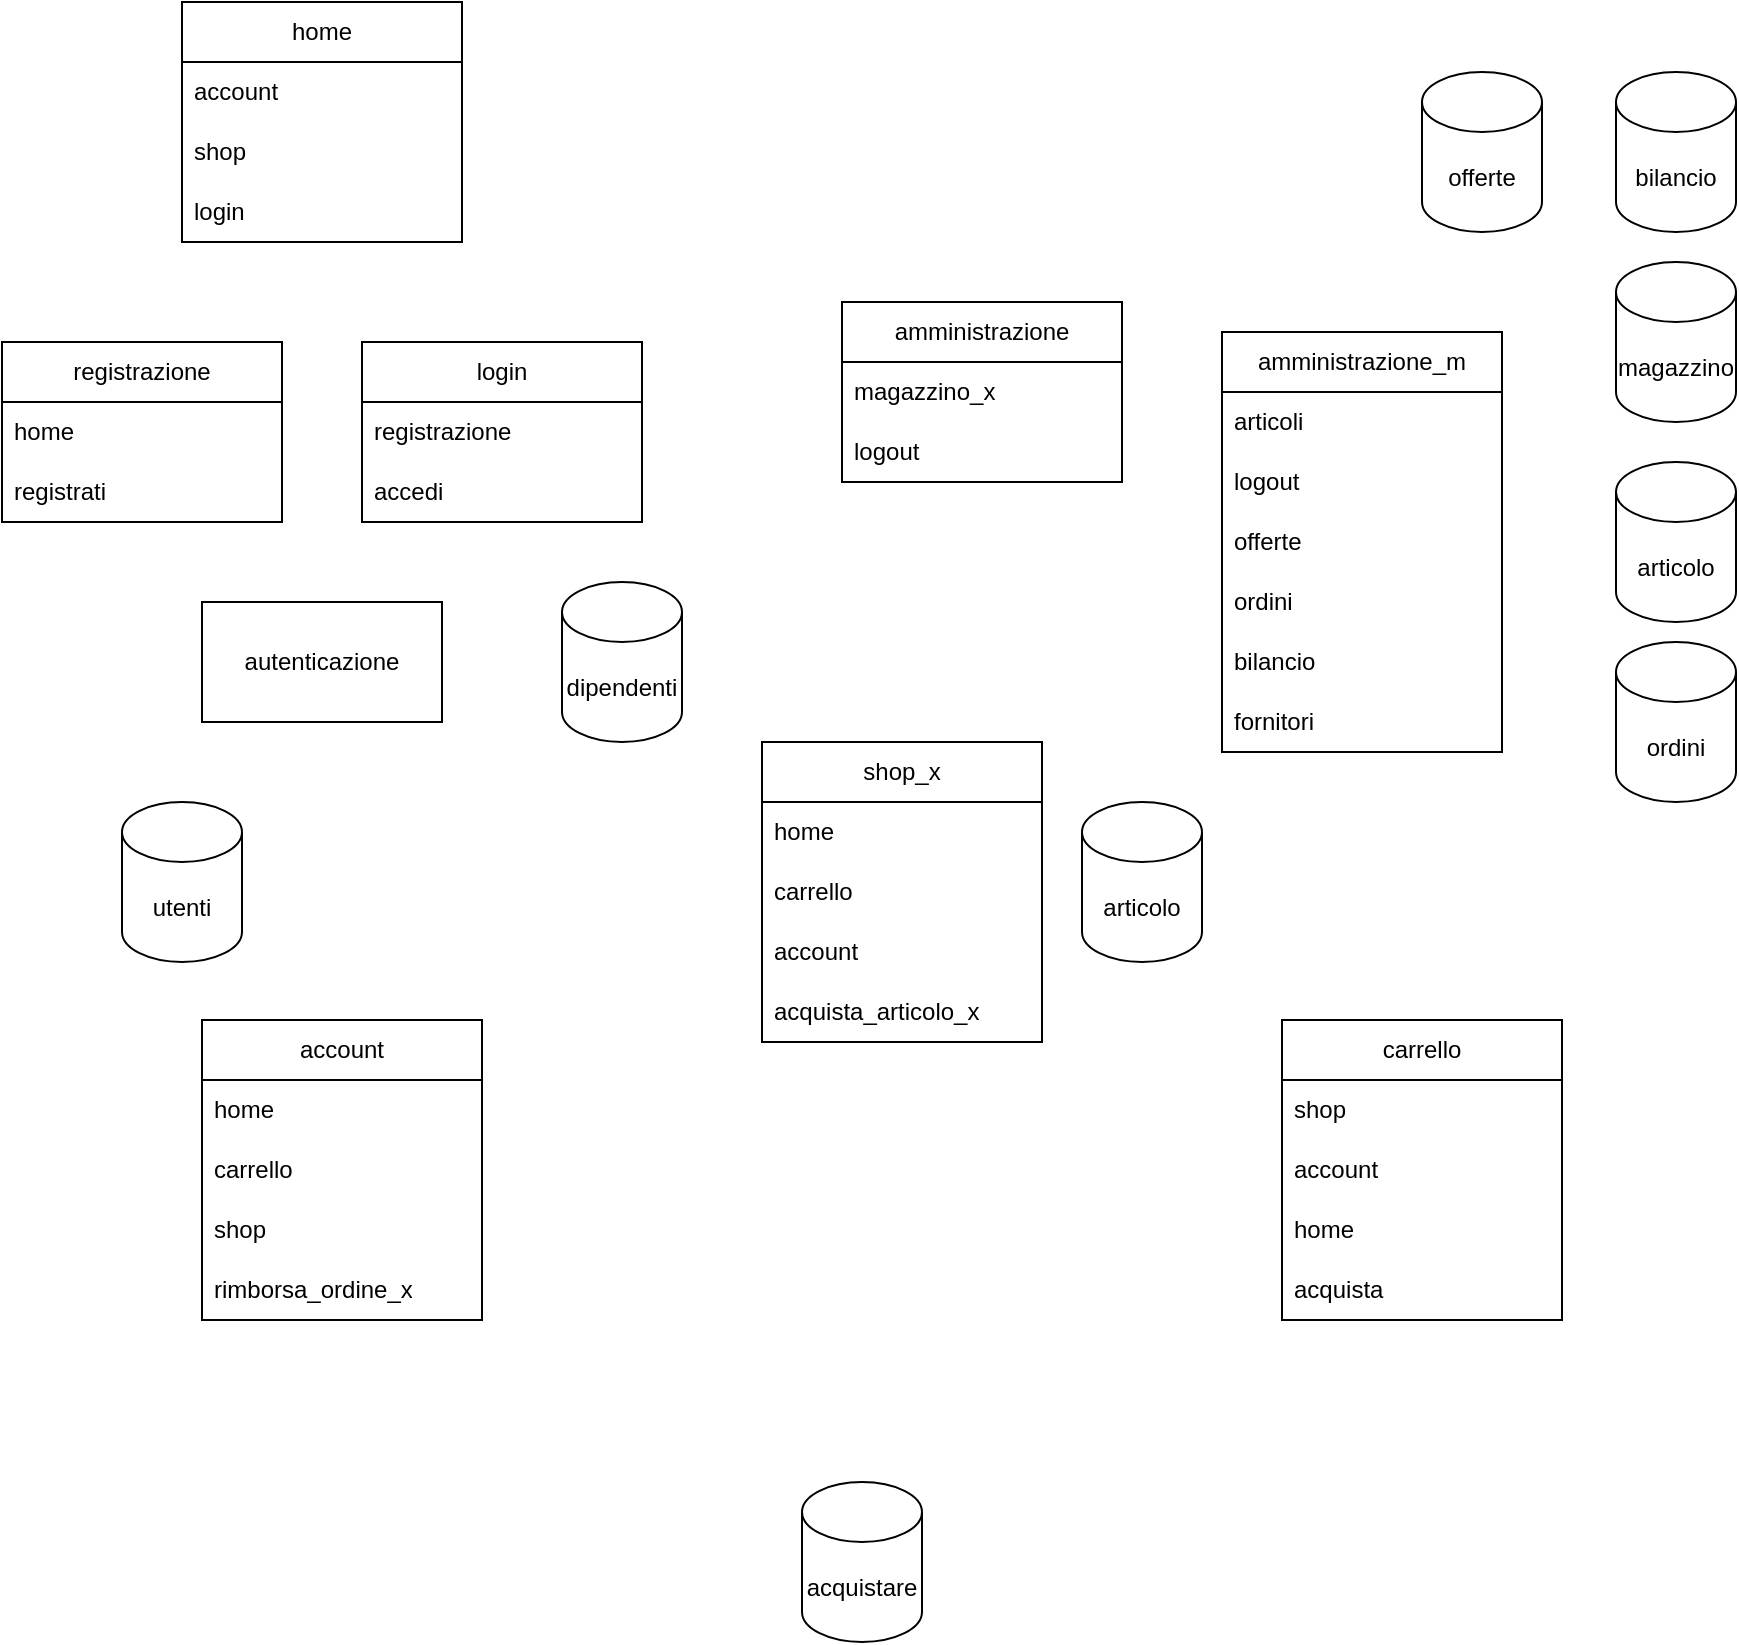 <mxfile version="21.3.2" type="device">
  <diagram name="Pagina-1" id="yAc_jAHaFsXyHDSnvy8q">
    <mxGraphModel dx="912" dy="816" grid="1" gridSize="10" guides="1" tooltips="1" connect="1" arrows="1" fold="1" page="1" pageScale="1" pageWidth="827" pageHeight="1169" math="0" shadow="0">
      <root>
        <mxCell id="0" />
        <mxCell id="1" parent="0" />
        <mxCell id="OdpAyaXRCorN0vdMtEcc-62" value="shop_x" style="swimlane;fontStyle=0;childLayout=stackLayout;horizontal=1;startSize=30;horizontalStack=0;resizeParent=1;resizeParentMax=0;resizeLast=0;collapsible=1;marginBottom=0;whiteSpace=wrap;html=1;" vertex="1" parent="1">
          <mxGeometry x="400" y="880" width="140" height="150" as="geometry" />
        </mxCell>
        <mxCell id="OdpAyaXRCorN0vdMtEcc-65" value="home" style="text;strokeColor=none;fillColor=none;align=left;verticalAlign=middle;spacingLeft=4;spacingRight=4;overflow=hidden;points=[[0,0.5],[1,0.5]];portConstraint=eastwest;rotatable=0;whiteSpace=wrap;html=1;" vertex="1" parent="OdpAyaXRCorN0vdMtEcc-62">
          <mxGeometry y="30" width="140" height="30" as="geometry" />
        </mxCell>
        <mxCell id="OdpAyaXRCorN0vdMtEcc-66" value="carrello" style="text;strokeColor=none;fillColor=none;align=left;verticalAlign=middle;spacingLeft=4;spacingRight=4;overflow=hidden;points=[[0,0.5],[1,0.5]];portConstraint=eastwest;rotatable=0;whiteSpace=wrap;html=1;" vertex="1" parent="OdpAyaXRCorN0vdMtEcc-62">
          <mxGeometry y="60" width="140" height="30" as="geometry" />
        </mxCell>
        <mxCell id="OdpAyaXRCorN0vdMtEcc-102" value="account" style="text;strokeColor=none;fillColor=none;align=left;verticalAlign=middle;spacingLeft=4;spacingRight=4;overflow=hidden;points=[[0,0.5],[1,0.5]];portConstraint=eastwest;rotatable=0;whiteSpace=wrap;html=1;" vertex="1" parent="OdpAyaXRCorN0vdMtEcc-62">
          <mxGeometry y="90" width="140" height="30" as="geometry" />
        </mxCell>
        <mxCell id="OdpAyaXRCorN0vdMtEcc-107" value="acquista_articolo_x" style="text;strokeColor=none;fillColor=none;align=left;verticalAlign=middle;spacingLeft=4;spacingRight=4;overflow=hidden;points=[[0,0.5],[1,0.5]];portConstraint=eastwest;rotatable=0;whiteSpace=wrap;html=1;" vertex="1" parent="OdpAyaXRCorN0vdMtEcc-62">
          <mxGeometry y="120" width="140" height="30" as="geometry" />
        </mxCell>
        <mxCell id="OdpAyaXRCorN0vdMtEcc-67" value="home" style="swimlane;fontStyle=0;childLayout=stackLayout;horizontal=1;startSize=30;horizontalStack=0;resizeParent=1;resizeParentMax=0;resizeLast=0;collapsible=1;marginBottom=0;whiteSpace=wrap;html=1;" vertex="1" parent="1">
          <mxGeometry x="110" y="510" width="140" height="120" as="geometry" />
        </mxCell>
        <mxCell id="OdpAyaXRCorN0vdMtEcc-68" value="account" style="text;strokeColor=none;fillColor=none;align=left;verticalAlign=middle;spacingLeft=4;spacingRight=4;overflow=hidden;points=[[0,0.5],[1,0.5]];portConstraint=eastwest;rotatable=0;whiteSpace=wrap;html=1;" vertex="1" parent="OdpAyaXRCorN0vdMtEcc-67">
          <mxGeometry y="30" width="140" height="30" as="geometry" />
        </mxCell>
        <mxCell id="OdpAyaXRCorN0vdMtEcc-69" value="shop" style="text;strokeColor=none;fillColor=none;align=left;verticalAlign=middle;spacingLeft=4;spacingRight=4;overflow=hidden;points=[[0,0.5],[1,0.5]];portConstraint=eastwest;rotatable=0;whiteSpace=wrap;html=1;" vertex="1" parent="OdpAyaXRCorN0vdMtEcc-67">
          <mxGeometry y="60" width="140" height="30" as="geometry" />
        </mxCell>
        <mxCell id="OdpAyaXRCorN0vdMtEcc-70" value="login" style="text;strokeColor=none;fillColor=none;align=left;verticalAlign=middle;spacingLeft=4;spacingRight=4;overflow=hidden;points=[[0,0.5],[1,0.5]];portConstraint=eastwest;rotatable=0;whiteSpace=wrap;html=1;" vertex="1" parent="OdpAyaXRCorN0vdMtEcc-67">
          <mxGeometry y="90" width="140" height="30" as="geometry" />
        </mxCell>
        <mxCell id="OdpAyaXRCorN0vdMtEcc-71" value="login" style="swimlane;fontStyle=0;childLayout=stackLayout;horizontal=1;startSize=30;horizontalStack=0;resizeParent=1;resizeParentMax=0;resizeLast=0;collapsible=1;marginBottom=0;whiteSpace=wrap;html=1;" vertex="1" parent="1">
          <mxGeometry x="200" y="680" width="140" height="90" as="geometry" />
        </mxCell>
        <mxCell id="OdpAyaXRCorN0vdMtEcc-72" value="registrazione" style="text;strokeColor=none;fillColor=none;align=left;verticalAlign=middle;spacingLeft=4;spacingRight=4;overflow=hidden;points=[[0,0.5],[1,0.5]];portConstraint=eastwest;rotatable=0;whiteSpace=wrap;html=1;" vertex="1" parent="OdpAyaXRCorN0vdMtEcc-71">
          <mxGeometry y="30" width="140" height="30" as="geometry" />
        </mxCell>
        <mxCell id="OdpAyaXRCorN0vdMtEcc-96" value="accedi" style="text;strokeColor=none;fillColor=none;align=left;verticalAlign=middle;spacingLeft=4;spacingRight=4;overflow=hidden;points=[[0,0.5],[1,0.5]];portConstraint=eastwest;rotatable=0;whiteSpace=wrap;html=1;" vertex="1" parent="OdpAyaXRCorN0vdMtEcc-71">
          <mxGeometry y="60" width="140" height="30" as="geometry" />
        </mxCell>
        <mxCell id="OdpAyaXRCorN0vdMtEcc-79" value="account" style="swimlane;fontStyle=0;childLayout=stackLayout;horizontal=1;startSize=30;horizontalStack=0;resizeParent=1;resizeParentMax=0;resizeLast=0;collapsible=1;marginBottom=0;whiteSpace=wrap;html=1;" vertex="1" parent="1">
          <mxGeometry x="120" y="1019" width="140" height="150" as="geometry" />
        </mxCell>
        <mxCell id="OdpAyaXRCorN0vdMtEcc-80" value="home" style="text;strokeColor=none;fillColor=none;align=left;verticalAlign=middle;spacingLeft=4;spacingRight=4;overflow=hidden;points=[[0,0.5],[1,0.5]];portConstraint=eastwest;rotatable=0;whiteSpace=wrap;html=1;" vertex="1" parent="OdpAyaXRCorN0vdMtEcc-79">
          <mxGeometry y="30" width="140" height="30" as="geometry" />
        </mxCell>
        <mxCell id="OdpAyaXRCorN0vdMtEcc-81" value="carrello" style="text;strokeColor=none;fillColor=none;align=left;verticalAlign=middle;spacingLeft=4;spacingRight=4;overflow=hidden;points=[[0,0.5],[1,0.5]];portConstraint=eastwest;rotatable=0;whiteSpace=wrap;html=1;" vertex="1" parent="OdpAyaXRCorN0vdMtEcc-79">
          <mxGeometry y="60" width="140" height="30" as="geometry" />
        </mxCell>
        <mxCell id="OdpAyaXRCorN0vdMtEcc-101" value="shop" style="text;strokeColor=none;fillColor=none;align=left;verticalAlign=middle;spacingLeft=4;spacingRight=4;overflow=hidden;points=[[0,0.5],[1,0.5]];portConstraint=eastwest;rotatable=0;whiteSpace=wrap;html=1;" vertex="1" parent="OdpAyaXRCorN0vdMtEcc-79">
          <mxGeometry y="90" width="140" height="30" as="geometry" />
        </mxCell>
        <mxCell id="OdpAyaXRCorN0vdMtEcc-108" value="rimborsa_ordine_x" style="text;strokeColor=none;fillColor=none;align=left;verticalAlign=middle;spacingLeft=4;spacingRight=4;overflow=hidden;points=[[0,0.5],[1,0.5]];portConstraint=eastwest;rotatable=0;whiteSpace=wrap;html=1;" vertex="1" parent="OdpAyaXRCorN0vdMtEcc-79">
          <mxGeometry y="120" width="140" height="30" as="geometry" />
        </mxCell>
        <mxCell id="OdpAyaXRCorN0vdMtEcc-89" value="carrello" style="swimlane;fontStyle=0;childLayout=stackLayout;horizontal=1;startSize=30;horizontalStack=0;resizeParent=1;resizeParentMax=0;resizeLast=0;collapsible=1;marginBottom=0;whiteSpace=wrap;html=1;" vertex="1" parent="1">
          <mxGeometry x="660" y="1019" width="140" height="150" as="geometry" />
        </mxCell>
        <mxCell id="OdpAyaXRCorN0vdMtEcc-90" value="shop" style="text;strokeColor=none;fillColor=none;align=left;verticalAlign=middle;spacingLeft=4;spacingRight=4;overflow=hidden;points=[[0,0.5],[1,0.5]];portConstraint=eastwest;rotatable=0;whiteSpace=wrap;html=1;" vertex="1" parent="OdpAyaXRCorN0vdMtEcc-89">
          <mxGeometry y="30" width="140" height="30" as="geometry" />
        </mxCell>
        <mxCell id="OdpAyaXRCorN0vdMtEcc-94" value="account" style="text;strokeColor=none;fillColor=none;align=left;verticalAlign=middle;spacingLeft=4;spacingRight=4;overflow=hidden;points=[[0,0.5],[1,0.5]];portConstraint=eastwest;rotatable=0;whiteSpace=wrap;html=1;" vertex="1" parent="OdpAyaXRCorN0vdMtEcc-89">
          <mxGeometry y="60" width="140" height="30" as="geometry" />
        </mxCell>
        <mxCell id="OdpAyaXRCorN0vdMtEcc-95" value="home" style="text;strokeColor=none;fillColor=none;align=left;verticalAlign=middle;spacingLeft=4;spacingRight=4;overflow=hidden;points=[[0,0.5],[1,0.5]];portConstraint=eastwest;rotatable=0;whiteSpace=wrap;html=1;" vertex="1" parent="OdpAyaXRCorN0vdMtEcc-89">
          <mxGeometry y="90" width="140" height="30" as="geometry" />
        </mxCell>
        <mxCell id="OdpAyaXRCorN0vdMtEcc-125" value="acquista" style="text;strokeColor=none;fillColor=none;align=left;verticalAlign=middle;spacingLeft=4;spacingRight=4;overflow=hidden;points=[[0,0.5],[1,0.5]];portConstraint=eastwest;rotatable=0;whiteSpace=wrap;html=1;" vertex="1" parent="OdpAyaXRCorN0vdMtEcc-89">
          <mxGeometry y="120" width="140" height="30" as="geometry" />
        </mxCell>
        <mxCell id="OdpAyaXRCorN0vdMtEcc-93" value="autenticazione" style="rounded=0;whiteSpace=wrap;html=1;" vertex="1" parent="1">
          <mxGeometry x="120" y="810" width="120" height="60" as="geometry" />
        </mxCell>
        <mxCell id="OdpAyaXRCorN0vdMtEcc-98" value="registrazione" style="swimlane;fontStyle=0;childLayout=stackLayout;horizontal=1;startSize=30;horizontalStack=0;resizeParent=1;resizeParentMax=0;resizeLast=0;collapsible=1;marginBottom=0;whiteSpace=wrap;html=1;" vertex="1" parent="1">
          <mxGeometry x="20" y="680" width="140" height="90" as="geometry" />
        </mxCell>
        <mxCell id="OdpAyaXRCorN0vdMtEcc-99" value="home" style="text;strokeColor=none;fillColor=none;align=left;verticalAlign=middle;spacingLeft=4;spacingRight=4;overflow=hidden;points=[[0,0.5],[1,0.5]];portConstraint=eastwest;rotatable=0;whiteSpace=wrap;html=1;" vertex="1" parent="OdpAyaXRCorN0vdMtEcc-98">
          <mxGeometry y="30" width="140" height="30" as="geometry" />
        </mxCell>
        <mxCell id="OdpAyaXRCorN0vdMtEcc-100" value="registrati" style="text;strokeColor=none;fillColor=none;align=left;verticalAlign=middle;spacingLeft=4;spacingRight=4;overflow=hidden;points=[[0,0.5],[1,0.5]];portConstraint=eastwest;rotatable=0;whiteSpace=wrap;html=1;" vertex="1" parent="OdpAyaXRCorN0vdMtEcc-98">
          <mxGeometry y="60" width="140" height="30" as="geometry" />
        </mxCell>
        <mxCell id="OdpAyaXRCorN0vdMtEcc-104" value="utenti" style="shape=cylinder3;whiteSpace=wrap;html=1;boundedLbl=1;backgroundOutline=1;size=15;" vertex="1" parent="1">
          <mxGeometry x="80" y="910" width="60" height="80" as="geometry" />
        </mxCell>
        <mxCell id="OdpAyaXRCorN0vdMtEcc-105" value="dipendenti" style="shape=cylinder3;whiteSpace=wrap;html=1;boundedLbl=1;backgroundOutline=1;size=15;" vertex="1" parent="1">
          <mxGeometry x="300" y="800" width="60" height="80" as="geometry" />
        </mxCell>
        <mxCell id="OdpAyaXRCorN0vdMtEcc-106" value="articolo" style="shape=cylinder3;whiteSpace=wrap;html=1;boundedLbl=1;backgroundOutline=1;size=15;" vertex="1" parent="1">
          <mxGeometry x="827" y="740" width="60" height="80" as="geometry" />
        </mxCell>
        <mxCell id="OdpAyaXRCorN0vdMtEcc-109" value="magazzino" style="shape=cylinder3;whiteSpace=wrap;html=1;boundedLbl=1;backgroundOutline=1;size=15;" vertex="1" parent="1">
          <mxGeometry x="827" y="640" width="60" height="80" as="geometry" />
        </mxCell>
        <mxCell id="OdpAyaXRCorN0vdMtEcc-110" value="amministrazione" style="swimlane;fontStyle=0;childLayout=stackLayout;horizontal=1;startSize=30;horizontalStack=0;resizeParent=1;resizeParentMax=0;resizeLast=0;collapsible=1;marginBottom=0;whiteSpace=wrap;html=1;" vertex="1" parent="1">
          <mxGeometry x="440" y="660" width="140" height="90" as="geometry" />
        </mxCell>
        <mxCell id="OdpAyaXRCorN0vdMtEcc-111" value="magazzino_x" style="text;strokeColor=none;fillColor=none;align=left;verticalAlign=middle;spacingLeft=4;spacingRight=4;overflow=hidden;points=[[0,0.5],[1,0.5]];portConstraint=eastwest;rotatable=0;whiteSpace=wrap;html=1;" vertex="1" parent="OdpAyaXRCorN0vdMtEcc-110">
          <mxGeometry y="30" width="140" height="30" as="geometry" />
        </mxCell>
        <mxCell id="OdpAyaXRCorN0vdMtEcc-113" value="logout" style="text;strokeColor=none;fillColor=none;align=left;verticalAlign=middle;spacingLeft=4;spacingRight=4;overflow=hidden;points=[[0,0.5],[1,0.5]];portConstraint=eastwest;rotatable=0;whiteSpace=wrap;html=1;" vertex="1" parent="OdpAyaXRCorN0vdMtEcc-110">
          <mxGeometry y="60" width="140" height="30" as="geometry" />
        </mxCell>
        <mxCell id="OdpAyaXRCorN0vdMtEcc-117" value="amministrazione_m" style="swimlane;fontStyle=0;childLayout=stackLayout;horizontal=1;startSize=30;horizontalStack=0;resizeParent=1;resizeParentMax=0;resizeLast=0;collapsible=1;marginBottom=0;whiteSpace=wrap;html=1;" vertex="1" parent="1">
          <mxGeometry x="630" y="675" width="140" height="210" as="geometry" />
        </mxCell>
        <mxCell id="OdpAyaXRCorN0vdMtEcc-118" value="articoli" style="text;strokeColor=none;fillColor=none;align=left;verticalAlign=middle;spacingLeft=4;spacingRight=4;overflow=hidden;points=[[0,0.5],[1,0.5]];portConstraint=eastwest;rotatable=0;whiteSpace=wrap;html=1;" vertex="1" parent="OdpAyaXRCorN0vdMtEcc-117">
          <mxGeometry y="30" width="140" height="30" as="geometry" />
        </mxCell>
        <mxCell id="OdpAyaXRCorN0vdMtEcc-119" value="logout" style="text;strokeColor=none;fillColor=none;align=left;verticalAlign=middle;spacingLeft=4;spacingRight=4;overflow=hidden;points=[[0,0.5],[1,0.5]];portConstraint=eastwest;rotatable=0;whiteSpace=wrap;html=1;" vertex="1" parent="OdpAyaXRCorN0vdMtEcc-117">
          <mxGeometry y="60" width="140" height="30" as="geometry" />
        </mxCell>
        <mxCell id="OdpAyaXRCorN0vdMtEcc-121" value="offerte" style="text;strokeColor=none;fillColor=none;align=left;verticalAlign=middle;spacingLeft=4;spacingRight=4;overflow=hidden;points=[[0,0.5],[1,0.5]];portConstraint=eastwest;rotatable=0;whiteSpace=wrap;html=1;" vertex="1" parent="OdpAyaXRCorN0vdMtEcc-117">
          <mxGeometry y="90" width="140" height="30" as="geometry" />
        </mxCell>
        <mxCell id="OdpAyaXRCorN0vdMtEcc-122" value="ordini" style="text;strokeColor=none;fillColor=none;align=left;verticalAlign=middle;spacingLeft=4;spacingRight=4;overflow=hidden;points=[[0,0.5],[1,0.5]];portConstraint=eastwest;rotatable=0;whiteSpace=wrap;html=1;" vertex="1" parent="OdpAyaXRCorN0vdMtEcc-117">
          <mxGeometry y="120" width="140" height="30" as="geometry" />
        </mxCell>
        <mxCell id="OdpAyaXRCorN0vdMtEcc-124" value="bilancio" style="text;strokeColor=none;fillColor=none;align=left;verticalAlign=middle;spacingLeft=4;spacingRight=4;overflow=hidden;points=[[0,0.5],[1,0.5]];portConstraint=eastwest;rotatable=0;whiteSpace=wrap;html=1;" vertex="1" parent="OdpAyaXRCorN0vdMtEcc-117">
          <mxGeometry y="150" width="140" height="30" as="geometry" />
        </mxCell>
        <mxCell id="OdpAyaXRCorN0vdMtEcc-127" value="fornitori" style="text;strokeColor=none;fillColor=none;align=left;verticalAlign=middle;spacingLeft=4;spacingRight=4;overflow=hidden;points=[[0,0.5],[1,0.5]];portConstraint=eastwest;rotatable=0;whiteSpace=wrap;html=1;" vertex="1" parent="OdpAyaXRCorN0vdMtEcc-117">
          <mxGeometry y="180" width="140" height="30" as="geometry" />
        </mxCell>
        <mxCell id="OdpAyaXRCorN0vdMtEcc-126" value="acquistare" style="shape=cylinder3;whiteSpace=wrap;html=1;boundedLbl=1;backgroundOutline=1;size=15;" vertex="1" parent="1">
          <mxGeometry x="420" y="1250" width="60" height="80" as="geometry" />
        </mxCell>
        <mxCell id="OdpAyaXRCorN0vdMtEcc-128" value="articolo" style="shape=cylinder3;whiteSpace=wrap;html=1;boundedLbl=1;backgroundOutline=1;size=15;" vertex="1" parent="1">
          <mxGeometry x="560" y="910" width="60" height="80" as="geometry" />
        </mxCell>
        <mxCell id="OdpAyaXRCorN0vdMtEcc-129" value="ordini" style="shape=cylinder3;whiteSpace=wrap;html=1;boundedLbl=1;backgroundOutline=1;size=15;" vertex="1" parent="1">
          <mxGeometry x="827" y="830" width="60" height="80" as="geometry" />
        </mxCell>
        <mxCell id="OdpAyaXRCorN0vdMtEcc-130" value="bilancio" style="shape=cylinder3;whiteSpace=wrap;html=1;boundedLbl=1;backgroundOutline=1;size=15;" vertex="1" parent="1">
          <mxGeometry x="827" y="545" width="60" height="80" as="geometry" />
        </mxCell>
        <mxCell id="OdpAyaXRCorN0vdMtEcc-131" value="offerte" style="shape=cylinder3;whiteSpace=wrap;html=1;boundedLbl=1;backgroundOutline=1;size=15;" vertex="1" parent="1">
          <mxGeometry x="730" y="545" width="60" height="80" as="geometry" />
        </mxCell>
      </root>
    </mxGraphModel>
  </diagram>
</mxfile>
